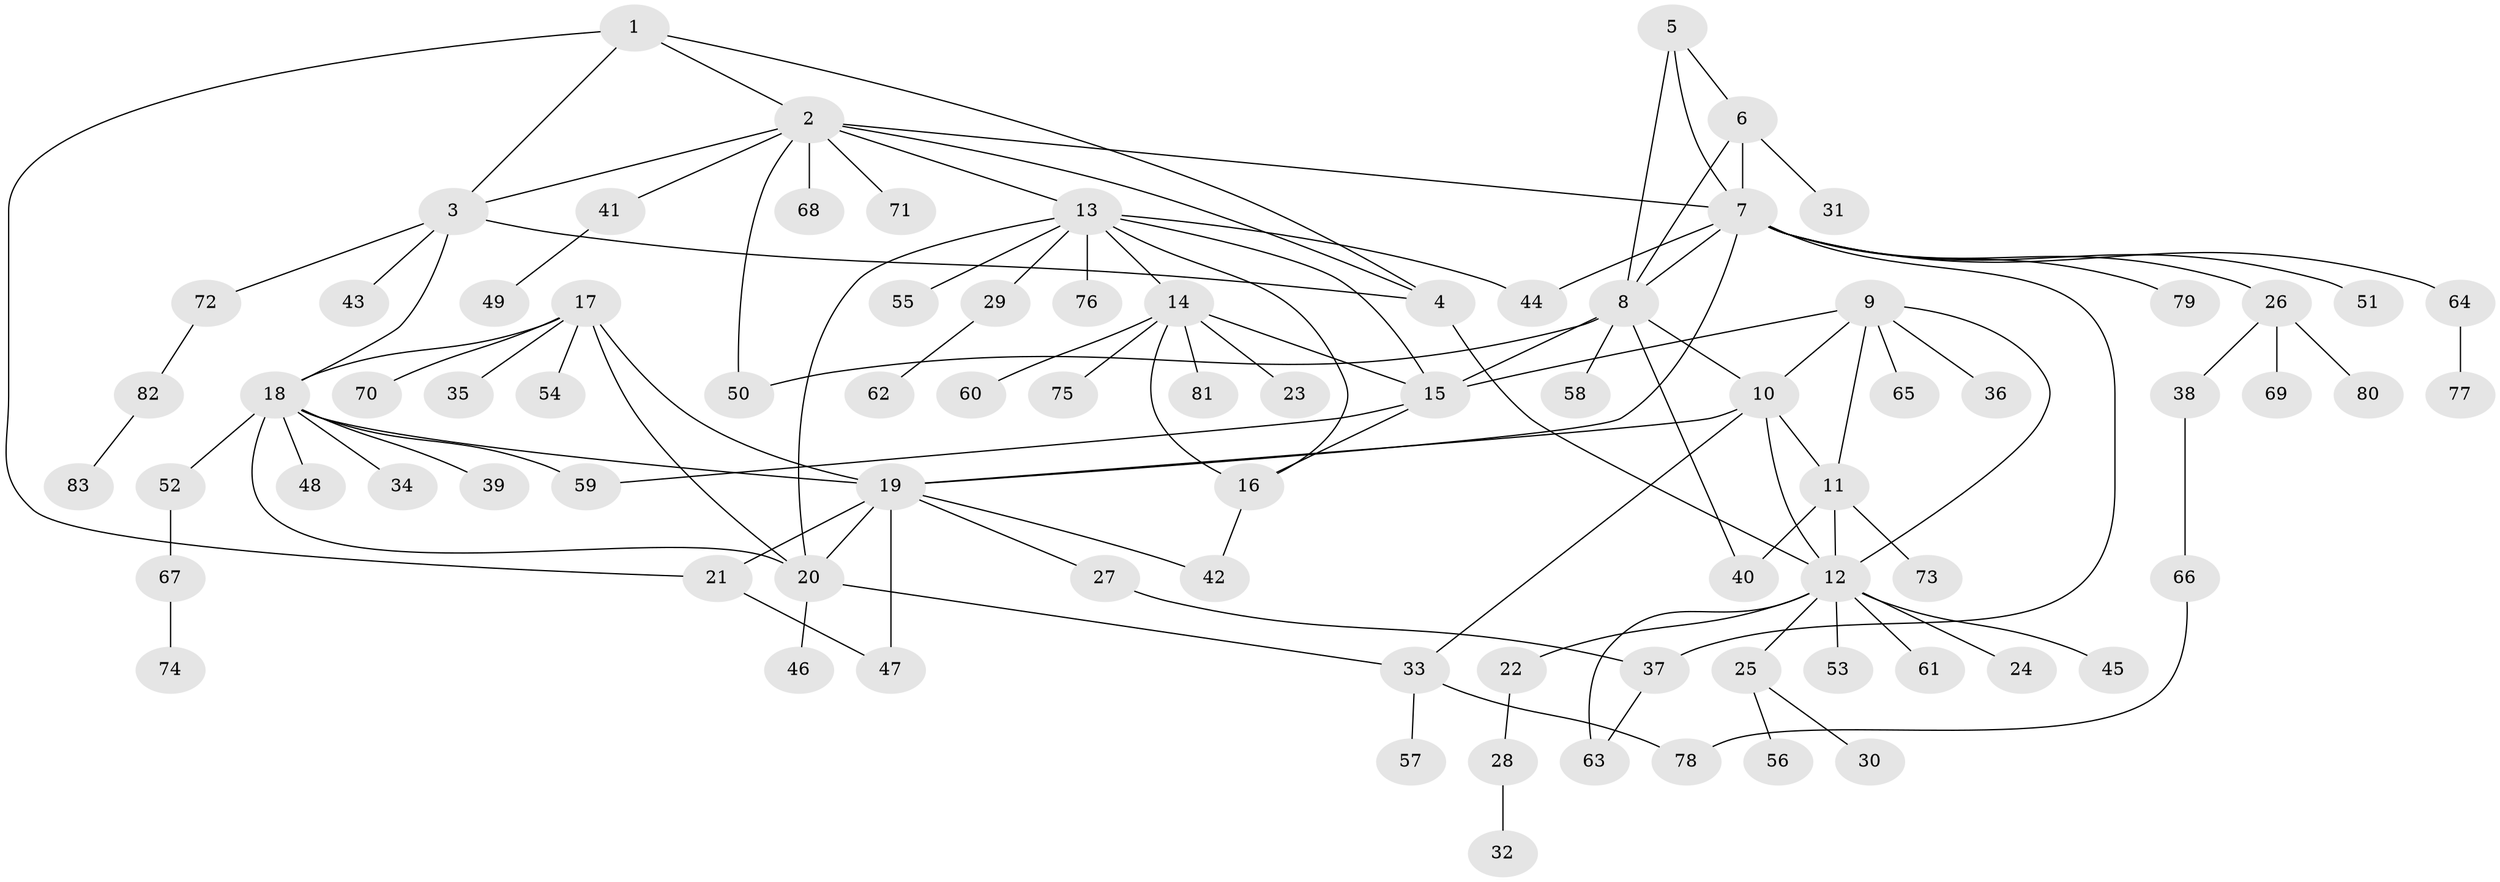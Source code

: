 // coarse degree distribution, {4: 0.05, 7: 0.016666666666666666, 5: 0.03333333333333333, 3: 0.06666666666666667, 9: 0.05, 6: 0.03333333333333333, 13: 0.03333333333333333, 8: 0.016666666666666666, 2: 0.2, 1: 0.5}
// Generated by graph-tools (version 1.1) at 2025/42/03/06/25 10:42:13]
// undirected, 83 vertices, 114 edges
graph export_dot {
graph [start="1"]
  node [color=gray90,style=filled];
  1;
  2;
  3;
  4;
  5;
  6;
  7;
  8;
  9;
  10;
  11;
  12;
  13;
  14;
  15;
  16;
  17;
  18;
  19;
  20;
  21;
  22;
  23;
  24;
  25;
  26;
  27;
  28;
  29;
  30;
  31;
  32;
  33;
  34;
  35;
  36;
  37;
  38;
  39;
  40;
  41;
  42;
  43;
  44;
  45;
  46;
  47;
  48;
  49;
  50;
  51;
  52;
  53;
  54;
  55;
  56;
  57;
  58;
  59;
  60;
  61;
  62;
  63;
  64;
  65;
  66;
  67;
  68;
  69;
  70;
  71;
  72;
  73;
  74;
  75;
  76;
  77;
  78;
  79;
  80;
  81;
  82;
  83;
  1 -- 2;
  1 -- 3;
  1 -- 4;
  1 -- 21;
  2 -- 3;
  2 -- 4;
  2 -- 7;
  2 -- 13;
  2 -- 41;
  2 -- 50;
  2 -- 68;
  2 -- 71;
  3 -- 4;
  3 -- 18;
  3 -- 43;
  3 -- 72;
  4 -- 12;
  5 -- 6;
  5 -- 7;
  5 -- 8;
  6 -- 7;
  6 -- 8;
  6 -- 31;
  7 -- 8;
  7 -- 19;
  7 -- 26;
  7 -- 37;
  7 -- 44;
  7 -- 51;
  7 -- 64;
  7 -- 79;
  8 -- 10;
  8 -- 15;
  8 -- 40;
  8 -- 50;
  8 -- 58;
  9 -- 10;
  9 -- 11;
  9 -- 12;
  9 -- 15;
  9 -- 36;
  9 -- 65;
  10 -- 11;
  10 -- 12;
  10 -- 19;
  10 -- 33;
  11 -- 12;
  11 -- 40;
  11 -- 73;
  12 -- 22;
  12 -- 24;
  12 -- 25;
  12 -- 45;
  12 -- 53;
  12 -- 61;
  12 -- 63;
  13 -- 14;
  13 -- 15;
  13 -- 16;
  13 -- 20;
  13 -- 29;
  13 -- 44;
  13 -- 55;
  13 -- 76;
  14 -- 15;
  14 -- 16;
  14 -- 23;
  14 -- 60;
  14 -- 75;
  14 -- 81;
  15 -- 16;
  15 -- 59;
  16 -- 42;
  17 -- 18;
  17 -- 19;
  17 -- 20;
  17 -- 35;
  17 -- 54;
  17 -- 70;
  18 -- 19;
  18 -- 20;
  18 -- 34;
  18 -- 39;
  18 -- 48;
  18 -- 52;
  18 -- 59;
  19 -- 20;
  19 -- 21;
  19 -- 27;
  19 -- 42;
  19 -- 47;
  20 -- 33;
  20 -- 46;
  21 -- 47;
  22 -- 28;
  25 -- 30;
  25 -- 56;
  26 -- 38;
  26 -- 69;
  26 -- 80;
  27 -- 37;
  28 -- 32;
  29 -- 62;
  33 -- 57;
  33 -- 78;
  37 -- 63;
  38 -- 66;
  41 -- 49;
  52 -- 67;
  64 -- 77;
  66 -- 78;
  67 -- 74;
  72 -- 82;
  82 -- 83;
}
